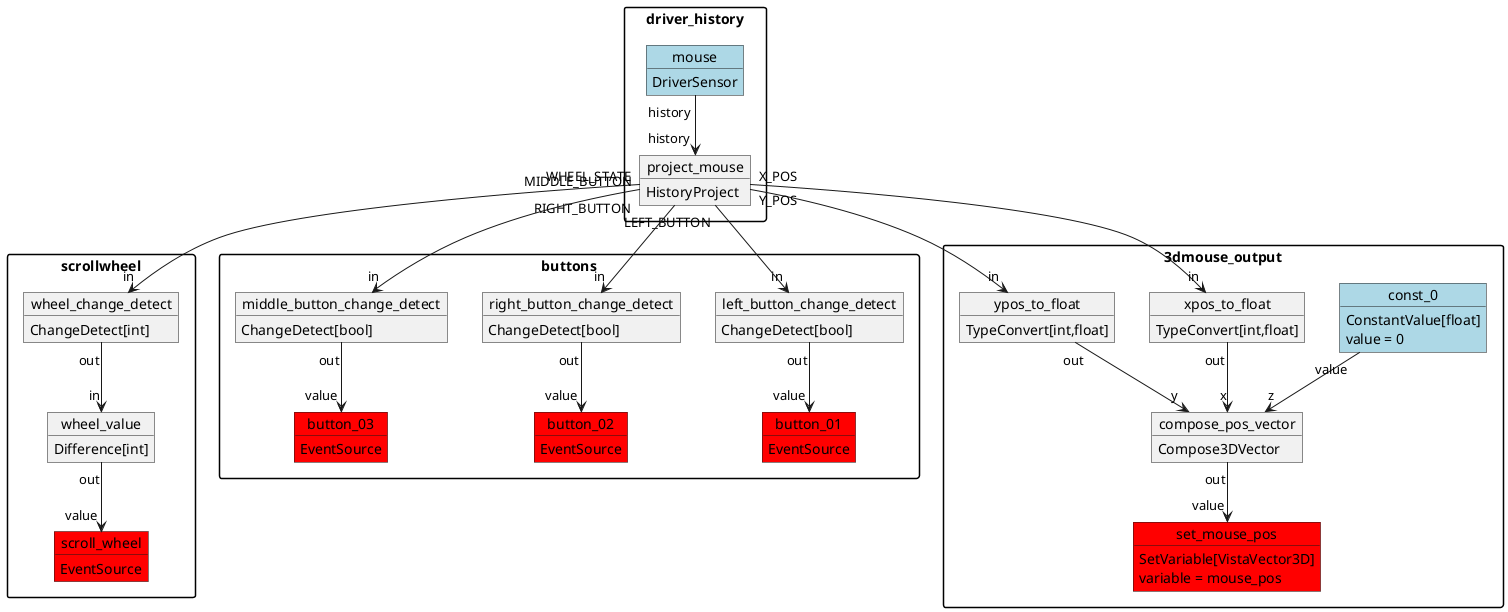 @startuml
skinparam packageStyle rectangle
/' Nodes '/
package driver_history{
object mouse #lightblue
mouse : DriverSensor

object project_mouse
project_mouse : HistoryProject
}

package scrollwheel {
object wheel_change_detect
wheel_change_detect : ChangeDetect[int]

object wheel_value
wheel_value : Difference[int]

object scroll_wheel #red
scroll_wheel : EventSource
}

package buttons {
object left_button_change_detect
left_button_change_detect : ChangeDetect[bool]

object right_button_change_detect
right_button_change_detect : ChangeDetect[bool]

object middle_button_change_detect
middle_button_change_detect : ChangeDetect[bool]

object button_01 #red
button_01 : EventSource

object button_02 #red
button_02 : EventSource

object button_03 #red
button_03 : EventSource
}

/' store position for 3dmouse_negotiator '/
package 3dmouse_output{
object compose_pos_vector
compose_pos_vector : Compose3DVector

object set_mouse_pos #red
set_mouse_pos : SetVariable[VistaVector3D]
set_mouse_pos : variable = mouse_pos

object const_0 #lightblue
const_0 : ConstantValue[float]
const_0 : value = 0

object xpos_to_float
xpos_to_float : TypeConvert[int,float]

object ypos_to_float
ypos_to_float : TypeConvert[int,float]
}
/' Edges '/
mouse "history" --> "history" project_mouse

project_mouse "WHEEL_STATE" --> "in" wheel_change_detect
wheel_change_detect "out" --> "in" wheel_value
wheel_value "out" --> "value" scroll_wheel

project_mouse "LEFT_BUTTON" --> "in" left_button_change_detect
left_button_change_detect "out" --> "value" button_01

project_mouse "RIGHT_BUTTON" --> "in" right_button_change_detect
right_button_change_detect "out" --> "value" button_02

project_mouse "MIDDLE_BUTTON" --> "in" middle_button_change_detect
middle_button_change_detect "out" --> "value" button_03


/' compose positions to vector '/
project_mouse "X_POS" --> "in" xpos_to_float
xpos_to_float "out" --> "x" compose_pos_vector
project_mouse "Y_POS" --> "in" ypos_to_float
ypos_to_float "out" --> "y" compose_pos_vector
const_0 "value" --> "z" compose_pos_vector

/' save vector to variable '/
compose_pos_vector "out" --> "value" set_mouse_pos
@enduml
